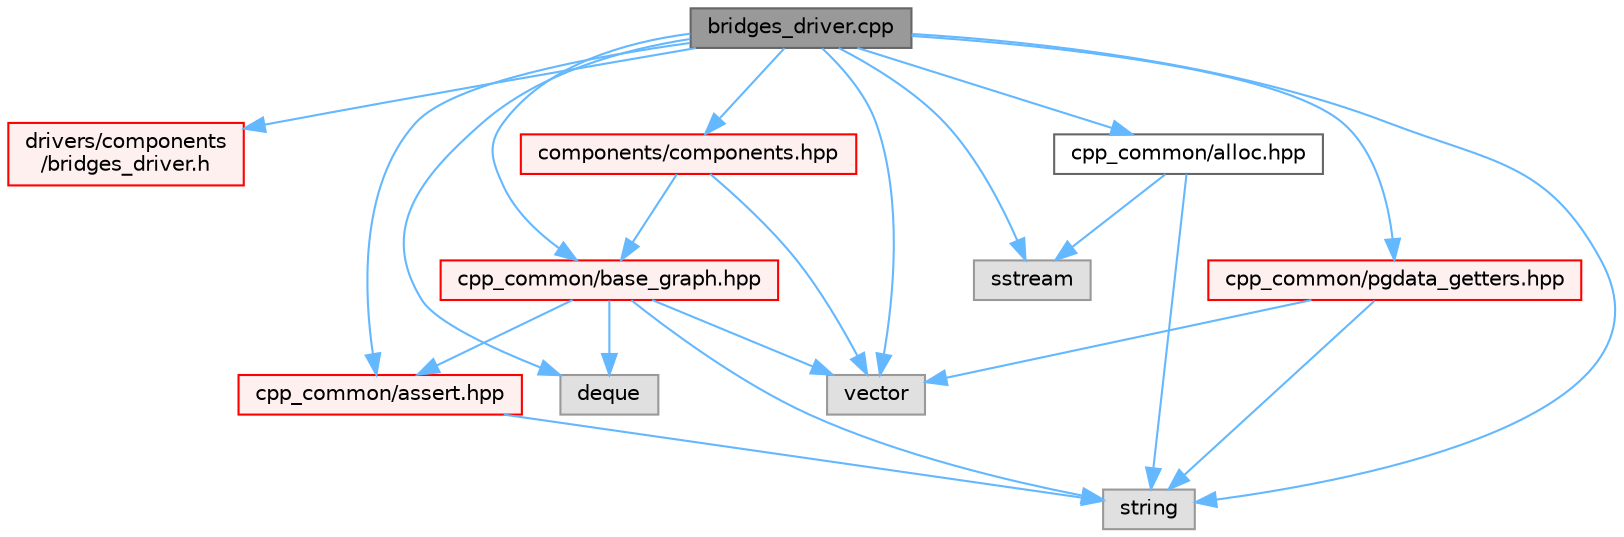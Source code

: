 digraph "bridges_driver.cpp"
{
 // LATEX_PDF_SIZE
  bgcolor="transparent";
  edge [fontname=Helvetica,fontsize=10,labelfontname=Helvetica,labelfontsize=10];
  node [fontname=Helvetica,fontsize=10,shape=box,height=0.2,width=0.4];
  Node1 [id="Node000001",label="bridges_driver.cpp",height=0.2,width=0.4,color="gray40", fillcolor="grey60", style="filled", fontcolor="black",tooltip=" "];
  Node1 -> Node2 [id="edge1_Node000001_Node000002",color="steelblue1",style="solid",tooltip=" "];
  Node2 [id="Node000002",label="drivers/components\l/bridges_driver.h",height=0.2,width=0.4,color="red", fillcolor="#FFF0F0", style="filled",URL="$bridges__driver_8h.html",tooltip=" "];
  Node1 -> Node5 [id="edge2_Node000001_Node000005",color="steelblue1",style="solid",tooltip=" "];
  Node5 [id="Node000005",label="sstream",height=0.2,width=0.4,color="grey60", fillcolor="#E0E0E0", style="filled",tooltip=" "];
  Node1 -> Node6 [id="edge3_Node000001_Node000006",color="steelblue1",style="solid",tooltip=" "];
  Node6 [id="Node000006",label="deque",height=0.2,width=0.4,color="grey60", fillcolor="#E0E0E0", style="filled",tooltip=" "];
  Node1 -> Node7 [id="edge4_Node000001_Node000007",color="steelblue1",style="solid",tooltip=" "];
  Node7 [id="Node000007",label="vector",height=0.2,width=0.4,color="grey60", fillcolor="#E0E0E0", style="filled",tooltip=" "];
  Node1 -> Node8 [id="edge5_Node000001_Node000008",color="steelblue1",style="solid",tooltip=" "];
  Node8 [id="Node000008",label="string",height=0.2,width=0.4,color="grey60", fillcolor="#E0E0E0", style="filled",tooltip=" "];
  Node1 -> Node9 [id="edge6_Node000001_Node000009",color="steelblue1",style="solid",tooltip=" "];
  Node9 [id="Node000009",label="components/components.hpp",height=0.2,width=0.4,color="red", fillcolor="#FFF0F0", style="filled",URL="$components_8hpp.html",tooltip=" "];
  Node9 -> Node7 [id="edge7_Node000009_Node000007",color="steelblue1",style="solid",tooltip=" "];
  Node9 -> Node19 [id="edge8_Node000009_Node000019",color="steelblue1",style="solid",tooltip=" "];
  Node19 [id="Node000019",label="cpp_common/base_graph.hpp",height=0.2,width=0.4,color="red", fillcolor="#FFF0F0", style="filled",URL="$base__graph_8hpp.html",tooltip=" "];
  Node19 -> Node6 [id="edge9_Node000019_Node000006",color="steelblue1",style="solid",tooltip=" "];
  Node19 -> Node7 [id="edge10_Node000019_Node000007",color="steelblue1",style="solid",tooltip=" "];
  Node19 -> Node8 [id="edge11_Node000019_Node000008",color="steelblue1",style="solid",tooltip=" "];
  Node19 -> Node32 [id="edge12_Node000019_Node000032",color="steelblue1",style="solid",tooltip=" "];
  Node32 [id="Node000032",label="cpp_common/assert.hpp",height=0.2,width=0.4,color="red", fillcolor="#FFF0F0", style="filled",URL="$assert_8hpp.html",tooltip="Assertions Handling."];
  Node32 -> Node8 [id="edge13_Node000032_Node000008",color="steelblue1",style="solid",tooltip=" "];
  Node1 -> Node40 [id="edge14_Node000001_Node000040",color="steelblue1",style="solid",tooltip=" "];
  Node40 [id="Node000040",label="cpp_common/pgdata_getters.hpp",height=0.2,width=0.4,color="red", fillcolor="#FFF0F0", style="filled",URL="$pgdata__getters_8hpp.html",tooltip=" "];
  Node40 -> Node8 [id="edge15_Node000040_Node000008",color="steelblue1",style="solid",tooltip=" "];
  Node40 -> Node7 [id="edge16_Node000040_Node000007",color="steelblue1",style="solid",tooltip=" "];
  Node1 -> Node53 [id="edge17_Node000001_Node000053",color="steelblue1",style="solid",tooltip=" "];
  Node53 [id="Node000053",label="cpp_common/alloc.hpp",height=0.2,width=0.4,color="grey40", fillcolor="white", style="filled",URL="$alloc_8hpp.html",tooltip=" "];
  Node53 -> Node8 [id="edge18_Node000053_Node000008",color="steelblue1",style="solid",tooltip=" "];
  Node53 -> Node5 [id="edge19_Node000053_Node000005",color="steelblue1",style="solid",tooltip=" "];
  Node1 -> Node32 [id="edge20_Node000001_Node000032",color="steelblue1",style="solid",tooltip=" "];
  Node1 -> Node19 [id="edge21_Node000001_Node000019",color="steelblue1",style="solid",tooltip=" "];
}
